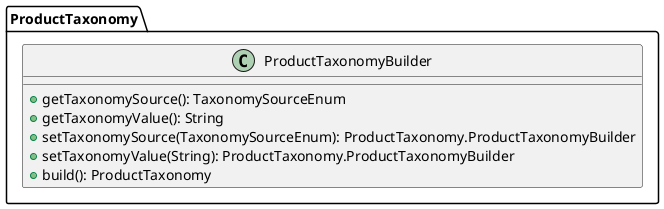 @startuml

    class ProductTaxonomy.ProductTaxonomyBuilder [[ProductTaxonomy.ProductTaxonomyBuilder.html]] {
        +getTaxonomySource(): TaxonomySourceEnum
        +getTaxonomyValue(): String
        +setTaxonomySource(TaxonomySourceEnum): ProductTaxonomy.ProductTaxonomyBuilder
        +setTaxonomyValue(String): ProductTaxonomy.ProductTaxonomyBuilder
        +build(): ProductTaxonomy
    }

@enduml
